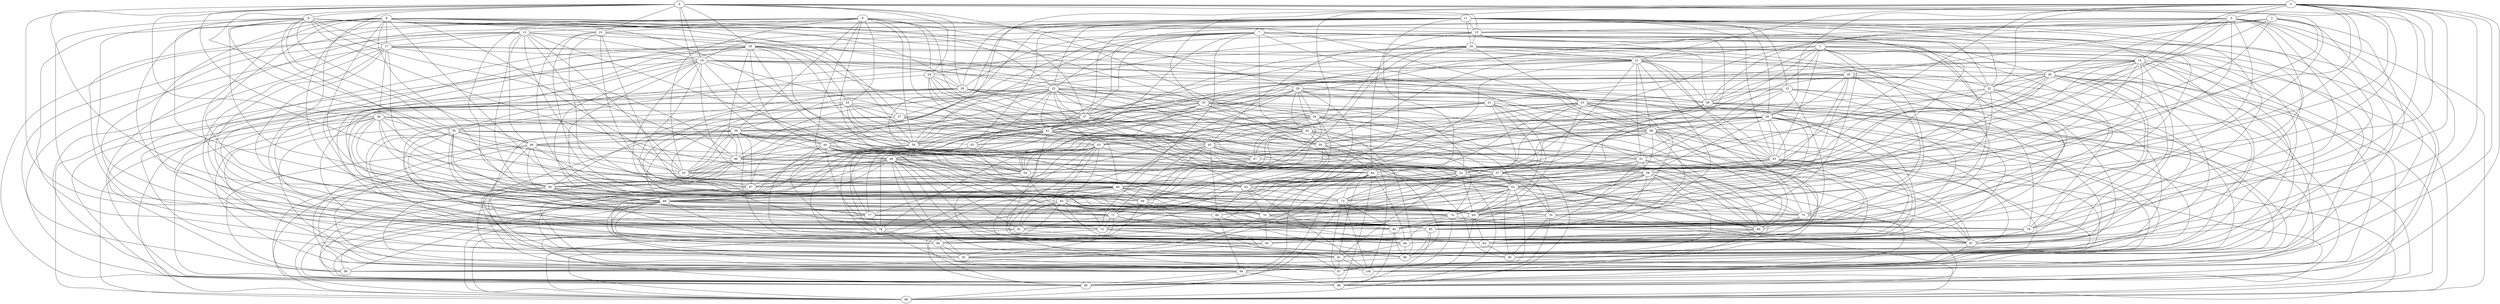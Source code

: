 graph g_m_746{
1--14
1--37
1--49
1--50
1--53
1--55
1--57
1--63
1--70
1--78
1--85
1--89
1--97
2--15
2--20
2--21
2--40
2--49
2--51
2--57
2--58
2--83
2--90
3--5
3--14
3--21
3--28
3--32
3--33
3--40
3--45
3--52
3--53
3--63
3--69
3--74
3--79
3--85
3--89
3--95
3--97
4--9
4--10
4--15
4--18
4--19
4--24
4--30
4--35
4--36
4--44
4--64
4--67
4--72
4--76
4--78
4--82
4--84
4--87
5--15
5--19
5--26
5--37
5--47
5--52
5--61
5--69
5--75
5--85
5--88
5--93
5--95
5--96
6--10
6--12
6--24
6--25
6--29
6--37
6--39
6--45
6--48
6--52
6--54
6--55
6--56
6--76
6--86
6--98
7--18
7--21
7--22
7--26
7--30
7--32
7--41
7--42
7--46
7--48
7--49
7--51
7--56
7--72
7--79
7--91
7--97
8--10
8--17
8--22
8--23
8--30
8--33
8--55
8--56
8--59
8--66
8--68
8--77
8--81
8--85
8--87
8--88
8--91
9--15
9--17
9--23
9--32
9--33
9--35
9--38
9--40
9--46
9--56
9--63
9--64
9--66
9--67
9--69
9--72
9--84
10--18
10--27
10--60
10--66
10--67
10--69
10--73
11--13
11--15
11--16
11--22
11--28
11--30
11--32
11--37
11--39
11--53
11--54
11--61
11--62
11--64
11--79
11--82
11--84
11--92
11--98
11--100
12--17
12--19
12--38
12--40
12--55
12--59
12--60
12--61
12--64
12--86
12--95
12--98
13--23
13--51
13--56
13--60
13--78
13--79
13--83
13--90
14--26
14--31
14--32
14--49
14--52
14--55
14--59
14--74
14--75
14--84
14--90
14--94
14--96
15--16
15--24
15--27
15--52
15--64
15--78
15--87
16--21
16--23
16--35
16--45
16--63
16--65
16--66
16--67
16--72
16--75
16--91
16--92
16--96
17--19
17--22
17--32
17--36
17--46
17--72
17--74
17--80
17--89
17--99
18--21
18--25
18--41
18--44
18--46
18--47
18--56
18--57
18--72
18--77
18--82
18--84
18--85
19--20
19--41
19--49
19--50
19--53
19--54
19--63
19--69
19--70
19--71
19--73
19--78
19--96
20--22
20--28
20--41
20--49
20--61
20--70
20--75
20--83
20--91
20--98
21--26
21--33
21--35
21--38
21--46
21--49
21--51
21--52
21--53
21--66
21--85
21--100
22--31
22--34
22--37
22--41
22--42
22--43
22--44
22--50
22--55
22--62
22--67
22--75
22--80
22--96
22--97
23--27
23--38
23--42
23--43
23--50
23--64
23--69
23--70
23--77
23--80
23--96
23--99
23--100
24--30
24--41
24--49
24--52
24--61
24--64
24--85
25--27
25--37
25--43
25--45
25--56
25--63
25--76
25--95
25--98
25--100
26--29
26--32
26--33
26--37
26--38
26--46
26--60
26--68
26--79
26--83
26--84
26--91
26--92
26--97
26--98
27--38
27--43
27--57
27--68
27--84
27--97
28--38
28--39
28--47
28--53
28--54
28--58
28--62
28--64
28--69
28--70
28--89
28--93
28--96
29--31
29--34
29--41
29--42
29--54
29--55
29--60
29--63
29--77
29--83
29--94
29--95
30--33
30--37
30--42
30--45
30--49
30--59
30--70
30--78
30--90
30--99
31--34
31--47
31--52
31--54
31--57
31--69
31--80
31--87
32--50
32--57
32--71
32--72
32--74
32--82
32--87
33--34
33--37
33--41
33--46
33--48
33--50
33--52
33--56
33--78
33--80
33--89
33--98
34--39
34--45
34--54
34--56
34--57
34--61
34--67
34--72
34--77
34--83
34--97
35--40
35--50
35--53
35--55
35--62
35--68
35--71
35--80
35--82
35--83
35--86
36--39
36--47
36--57
36--59
36--60
36--65
36--68
36--69
36--92
36--94
36--96
37--41
37--44
37--45
37--50
37--56
37--63
37--64
37--89
37--99
38--43
38--45
38--53
38--57
38--64
38--68
38--72
38--80
38--85
38--86
38--87
38--100
39--40
39--44
39--47
39--54
39--55
39--66
39--67
39--74
39--83
39--92
39--94
39--97
40--46
40--48
40--73
40--74
40--85
40--92
40--97
40--99
41--51
41--52
41--56
41--58
41--60
41--62
41--68
41--77
41--78
41--80
41--83
41--96
42--43
42--47
42--50
42--51
42--58
42--62
42--66
42--74
42--89
43--48
43--54
43--61
43--65
43--72
43--77
43--87
43--90
43--91
44--46
44--48
44--53
44--60
44--61
44--63
44--69
44--71
44--81
44--82
44--83
45--47
45--52
45--59
45--66
45--71
45--81
45--87
45--88
45--90
46--52
46--55
46--59
46--63
46--89
46--91
47--57
47--66
47--67
48--54
48--63
48--64
48--67
48--68
48--81
48--83
48--85
48--91
48--92
48--93
48--96
48--98
48--99
49--54
49--63
49--73
49--85
49--87
49--94
49--100
50--63
50--64
50--71
50--87
50--100
51--57
51--58
51--72
51--75
51--76
51--84
51--87
52--60
52--69
52--70
52--73
52--76
52--81
52--87
52--91
52--92
52--96
53--58
53--61
53--74
53--80
53--86
53--93
53--98
53--99
54--59
54--67
54--82
55--63
55--72
55--94
56--73
56--77
56--93
57--61
57--63
57--70
57--73
57--76
57--81
57--87
57--88
58--60
58--63
58--69
58--73
58--80
58--82
58--85
58--90
58--99
59--68
59--74
59--83
59--98
59--100
60--65
60--66
60--68
60--69
60--70
60--84
60--95
60--96
60--97
61--69
61--71
61--73
61--74
61--75
61--76
61--90
61--94
61--98
62--71
62--76
62--78
62--93
63--73
63--76
63--88
63--100
64--72
64--73
64--75
64--84
64--86
64--91
64--94
64--96
64--98
65--72
65--75
65--76
65--79
65--81
65--85
65--91
65--95
65--96
66--71
66--74
66--92
66--97
67--99
67--100
68--69
68--70
68--77
68--83
68--86
68--88
68--92
68--95
68--98
68--100
69--78
69--79
69--83
69--100
70--82
70--90
70--96
70--97
71--72
71--81
71--83
71--86
71--93
72--84
72--90
72--95
73--82
73--95
73--97
73--100
74--82
74--86
74--87
74--97
75--80
75--83
75--95
76--79
76--82
76--92
76--93
77--78
77--85
77--96
78--86
78--100
79--84
79--87
80--83
80--92
80--95
81--91
81--96
82--89
82--98
83--90
84--89
84--91
85--89
85--93
85--98
86--92
86--94
87--100
88--89
88--94
89--99
91--97
91--100
92--94
93--99
94--95
94--98
95--96
97--98
}
